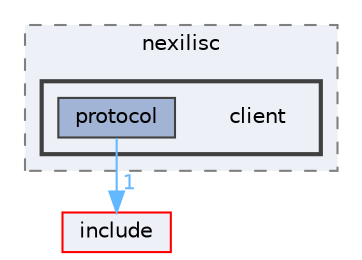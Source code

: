 digraph "src/nexilisc/client"
{
 // LATEX_PDF_SIZE
  bgcolor="transparent";
  edge [fontname=Helvetica,fontsize=10,labelfontname=Helvetica,labelfontsize=10];
  node [fontname=Helvetica,fontsize=10,shape=box,height=0.2,width=0.4];
  compound=true
  subgraph clusterdir_9c2b1719065701fb9bc076d6e8b72445 {
    graph [ bgcolor="#edf0f7", pencolor="grey50", label="nexilisc", fontname=Helvetica,fontsize=10 style="filled,dashed", URL="dir_9c2b1719065701fb9bc076d6e8b72445.html",tooltip=""]
  subgraph clusterdir_ae345cc89dad5bc42cdc710bf4851feb {
    graph [ bgcolor="#edf0f7", pencolor="grey25", label="", fontname=Helvetica,fontsize=10 style="filled,bold", URL="dir_ae345cc89dad5bc42cdc710bf4851feb.html",tooltip=""]
    dir_ae345cc89dad5bc42cdc710bf4851feb [shape=plaintext, label="client"];
  dir_319da01c1c3f847a0e7152422beeaaa9 [label="protocol", fillcolor="#a2b4d6", color="grey25", style="filled", URL="dir_319da01c1c3f847a0e7152422beeaaa9.html",tooltip=""];
  }
  }
  dir_d44c64559bbebec7f509842c48db8b23 [label="include", fillcolor="#edf0f7", color="red", style="filled", URL="dir_d44c64559bbebec7f509842c48db8b23.html",tooltip=""];
  dir_319da01c1c3f847a0e7152422beeaaa9->dir_d44c64559bbebec7f509842c48db8b23 [headlabel="1", labeldistance=1.5 headhref="dir_000031_000013.html" href="dir_000031_000013.html" color="steelblue1" fontcolor="steelblue1"];
}

